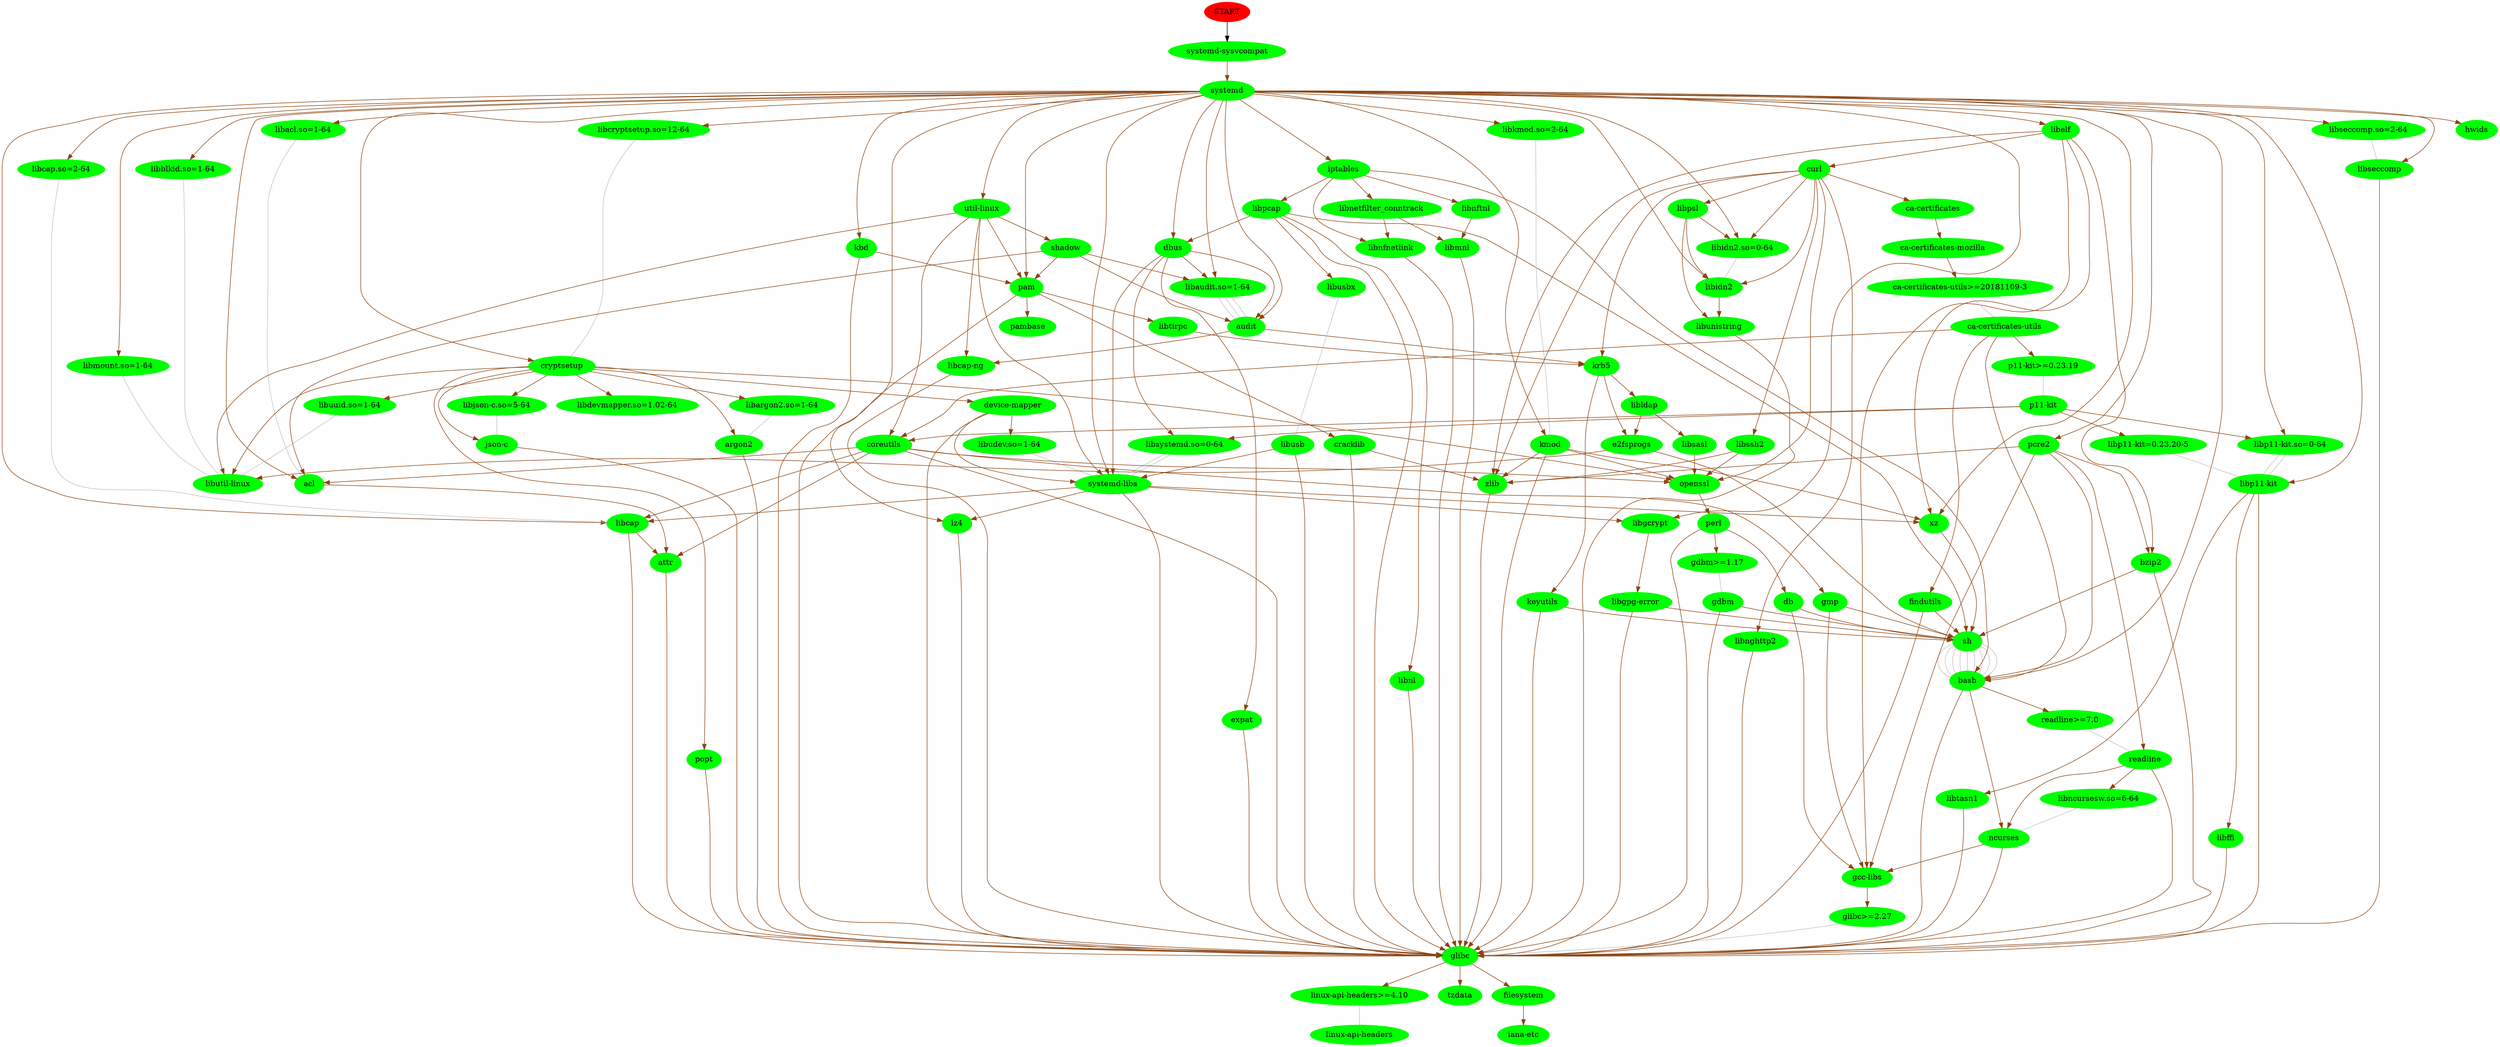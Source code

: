 digraph G { START [color=red, style=filled];
node [style=filled, color=green];
 "START" -> "systemd-sysvcompat";
"systemd-sysvcompat" -> "systemd" [color=chocolate4];
"systemd" -> "acl" [color=chocolate4];
"acl" -> "attr" [color=chocolate4];
"attr" -> "glibc" [color=chocolate4];
"glibc" -> "linux-api-headers>=4.10" [color=chocolate4];
"linux-api-headers>=4.10" -> "linux-api-headers" [arrowhead=none, color=grey];
"glibc" -> "tzdata" [color=chocolate4];
"glibc" -> "filesystem" [color=chocolate4];
"filesystem" -> "iana-etc" [color=chocolate4];
"systemd" -> "libacl.so=1-64" [color=chocolate4];
"libacl.so=1-64" -> "acl" [arrowhead=none, color=grey];
"systemd" -> "bash" [color=chocolate4];
"bash" -> "readline>=7.0" [color=chocolate4];
"readline>=7.0" -> "readline" [arrowhead=none, color=grey];
"readline" -> "glibc" [color=chocolate4];
"readline" -> "ncurses" [color=chocolate4];
"ncurses" -> "glibc" [color=chocolate4];
"ncurses" -> "gcc-libs" [color=chocolate4];
"gcc-libs" -> "glibc>=2.27" [color=chocolate4];
"glibc>=2.27" -> "glibc" [arrowhead=none, color=grey];
"readline" -> "libncursesw.so=6-64" [color=chocolate4];
"libncursesw.so=6-64" -> "ncurses" [arrowhead=none, color=grey];
"bash" -> "glibc" [color=chocolate4];
"bash" -> "ncurses" [color=chocolate4];
"systemd" -> "cryptsetup" [color=chocolate4];
"cryptsetup" -> "device-mapper" [color=chocolate4];
"device-mapper" -> "glibc" [color=chocolate4];
"device-mapper" -> "systemd-libs" [color=chocolate4];
"systemd-libs" -> "glibc" [color=chocolate4];
"systemd-libs" -> "libcap" [color=chocolate4];
"libcap" -> "glibc" [color=chocolate4];
"libcap" -> "attr" [color=chocolate4];
"systemd-libs" -> "libgcrypt" [color=chocolate4];
"libgcrypt" -> "libgpg-error" [color=chocolate4];
"libgpg-error" -> "glibc" [color=chocolate4];
"libgpg-error" -> "sh" [color=chocolate4];
"sh" -> "bash" [arrowhead=none, color=grey];
"systemd-libs" -> "lz4" [color=chocolate4];
"lz4" -> "glibc" [color=chocolate4];
"systemd-libs" -> "xz" [color=chocolate4];
"xz" -> "sh" [color=chocolate4];
"sh" -> "bash" [arrowhead=none, color=grey];
"device-mapper" -> "libudev.so=1-64" [color=chocolate4];
"libudev.so=1-64" -> "systemd-libs" [arrowhead=none, color=grey];
"cryptsetup" -> "libdevmapper.so=1.02-64" [color=chocolate4];
"cryptsetup" -> "openssl" [color=chocolate4];
"openssl" -> "perl" [color=chocolate4];
"perl" -> "gdbm>=1.17" [color=chocolate4];
"gdbm>=1.17" -> "gdbm" [arrowhead=none, color=grey];
"gdbm" -> "glibc" [color=chocolate4];
"gdbm" -> "sh" [color=chocolate4];
"sh" -> "bash" [arrowhead=none, color=grey];
"perl" -> "db" [color=chocolate4];
"db" -> "gcc-libs" [color=chocolate4];
"db" -> "sh" [color=chocolate4];
"sh" -> "bash" [arrowhead=none, color=grey];
"perl" -> "glibc" [color=chocolate4];
"cryptsetup" -> "popt" [color=chocolate4];
"popt" -> "glibc" [color=chocolate4];
"cryptsetup" -> "libutil-linux" [color=chocolate4];
"cryptsetup" -> "libuuid.so=1-64" [color=chocolate4];
"libuuid.so=1-64" -> "libutil-linux" [arrowhead=none, color=grey];
"cryptsetup" -> "json-c" [color=chocolate4];
"json-c" -> "glibc" [color=chocolate4];
"cryptsetup" -> "libjson-c.so=5-64" [color=chocolate4];
"libjson-c.so=5-64" -> "json-c" [arrowhead=none, color=grey];
"cryptsetup" -> "argon2" [color=chocolate4];
"argon2" -> "glibc" [color=chocolate4];
"cryptsetup" -> "libargon2.so=1-64" [color=chocolate4];
"libargon2.so=1-64" -> "argon2" [arrowhead=none, color=grey];
"systemd" -> "libcryptsetup.so=12-64" [color=chocolate4];
"libcryptsetup.so=12-64" -> "cryptsetup" [arrowhead=none, color=grey];
"systemd" -> "dbus" [color=chocolate4];
"dbus" -> "systemd-libs" [color=chocolate4];
"dbus" -> "expat" [color=chocolate4];
"expat" -> "glibc" [color=chocolate4];
"dbus" -> "audit" [color=chocolate4];
"audit" -> "krb5" [color=chocolate4];
"krb5" -> "e2fsprogs" [color=chocolate4];
"e2fsprogs" -> "sh" [color=chocolate4];
"sh" -> "bash" [arrowhead=none, color=grey];
"e2fsprogs" -> "libutil-linux" [color=chocolate4];
"krb5" -> "libldap" [color=chocolate4];
"libldap" -> "libsasl" [color=chocolate4];
"libsasl" -> "openssl" [color=chocolate4];
"libldap" -> "e2fsprogs" [color=chocolate4];
"krb5" -> "keyutils" [color=chocolate4];
"keyutils" -> "glibc" [color=chocolate4];
"keyutils" -> "sh" [color=chocolate4];
"sh" -> "bash" [arrowhead=none, color=grey];
"audit" -> "libcap-ng" [color=chocolate4];
"libcap-ng" -> "glibc" [color=chocolate4];
"dbus" -> "libsystemd.so=0-64" [color=chocolate4];
"libsystemd.so=0-64" -> "systemd-libs" [arrowhead=none, color=grey];
"dbus" -> "libaudit.so=1-64" [color=chocolate4];
"libaudit.so=1-64" -> "audit" [arrowhead=none, color=grey];
"systemd" -> "iptables" [color=chocolate4];
"iptables" -> "libnftnl" [color=chocolate4];
"libnftnl" -> "libmnl" [color=chocolate4];
"libmnl" -> "glibc" [color=chocolate4];
"iptables" -> "libpcap" [color=chocolate4];
"libpcap" -> "glibc" [color=chocolate4];
"libpcap" -> "libnl" [color=chocolate4];
"libnl" -> "glibc" [color=chocolate4];
"libpcap" -> "sh" [color=chocolate4];
"libpcap" -> "libusbx" [color=chocolate4];
"libusbx" -> "libusb" [arrowhead=none, color=grey];
"libusb" -> "glibc" [color=chocolate4];
"libusb" -> "systemd-libs" [color=chocolate4];
"libpcap" -> "dbus" [color=chocolate4];
"iptables" -> "libnfnetlink" [color=chocolate4];
"libnfnetlink" -> "glibc" [color=chocolate4];
"iptables" -> "libnetfilter_conntrack" [color=chocolate4];
"libnetfilter_conntrack" -> "libnfnetlink" [color=chocolate4];
"libnetfilter_conntrack" -> "libmnl" [color=chocolate4];
"iptables" -> "bash" [color=chocolate4];
"systemd" -> "kbd" [color=chocolate4];
"kbd" -> "glibc" [color=chocolate4];
"kbd" -> "pam" [color=chocolate4];
"pam" -> "glibc" [color=chocolate4];
"pam" -> "cracklib" [color=chocolate4];
"cracklib" -> "glibc" [color=chocolate4];
"cracklib" -> "zlib" [color=chocolate4];
"zlib" -> "glibc" [color=chocolate4];
"pam" -> "libtirpc" [color=chocolate4];
"libtirpc" -> "krb5" [color=chocolate4];
"pam" -> "pambase" [color=chocolate4];
"systemd" -> "kmod" [color=chocolate4];
"kmod" -> "glibc" [color=chocolate4];
"kmod" -> "zlib" [color=chocolate4];
"kmod" -> "openssl" [color=chocolate4];
"kmod" -> "xz" [color=chocolate4];
"systemd" -> "libkmod.so=2-64" [color=chocolate4];
"libkmod.so=2-64" -> "kmod" [arrowhead=none, color=grey];
"systemd" -> "hwids" [color=chocolate4];
"systemd" -> "libcap" [color=chocolate4];
"systemd" -> "libcap.so=2-64" [color=chocolate4];
"libcap.so=2-64" -> "libcap" [arrowhead=none, color=grey];
"systemd" -> "libgcrypt" [color=chocolate4];
"systemd" -> "systemd-libs" [color=chocolate4];
"systemd" -> "libidn2" [color=chocolate4];
"libidn2" -> "libunistring" [color=chocolate4];
"libunistring" -> "glibc" [color=chocolate4];
"systemd" -> "libidn2.so=0-64" [color=chocolate4];
"libidn2.so=0-64" -> "libidn2" [arrowhead=none, color=grey];
"systemd" -> "lz4" [color=chocolate4];
"systemd" -> "pam" [color=chocolate4];
"systemd" -> "libelf" [color=chocolate4];
"libelf" -> "gcc-libs" [color=chocolate4];
"libelf" -> "zlib" [color=chocolate4];
"libelf" -> "bzip2" [color=chocolate4];
"bzip2" -> "glibc" [color=chocolate4];
"bzip2" -> "sh" [color=chocolate4];
"sh" -> "bash" [arrowhead=none, color=grey];
"libelf" -> "xz" [color=chocolate4];
"libelf" -> "curl" [color=chocolate4];
"curl" -> "ca-certificates" [color=chocolate4];
"ca-certificates" -> "ca-certificates-mozilla" [color=chocolate4];
"ca-certificates-mozilla" -> "ca-certificates-utils>=20181109-3" [color=chocolate4];
"ca-certificates-utils>=20181109-3" -> "ca-certificates-utils" [arrowhead=none, color=grey];
"ca-certificates-utils" -> "bash" [color=chocolate4];
"ca-certificates-utils" -> "coreutils" [color=chocolate4];
"coreutils" -> "glibc" [color=chocolate4];
"coreutils" -> "acl" [color=chocolate4];
"coreutils" -> "attr" [color=chocolate4];
"coreutils" -> "gmp" [color=chocolate4];
"gmp" -> "gcc-libs" [color=chocolate4];
"gmp" -> "sh" [color=chocolate4];
"sh" -> "bash" [arrowhead=none, color=grey];
"coreutils" -> "libcap" [color=chocolate4];
"coreutils" -> "openssl" [color=chocolate4];
"ca-certificates-utils" -> "findutils" [color=chocolate4];
"findutils" -> "glibc" [color=chocolate4];
"findutils" -> "sh" [color=chocolate4];
"sh" -> "bash" [arrowhead=none, color=grey];
"ca-certificates-utils" -> "p11-kit>=0.23.19" [color=chocolate4];
"p11-kit>=0.23.19" -> "p11-kit" [arrowhead=none, color=grey];
"p11-kit" -> "libp11-kit=0.23.20-5" [color=chocolate4];
"libp11-kit=0.23.20-5" -> "libp11-kit" [arrowhead=none, color=grey];
"libp11-kit" -> "glibc" [color=chocolate4];
"libp11-kit" -> "libtasn1" [color=chocolate4];
"libtasn1" -> "glibc" [color=chocolate4];
"libp11-kit" -> "libffi" [color=chocolate4];
"libffi" -> "glibc" [color=chocolate4];
"p11-kit" -> "coreutils" [color=chocolate4];
"p11-kit" -> "libp11-kit.so=0-64" [color=chocolate4];
"libp11-kit.so=0-64" -> "libp11-kit" [arrowhead=none, color=grey];
"p11-kit" -> "libsystemd.so=0-64" [color=chocolate4];
"libsystemd.so=0-64" -> "systemd-libs" [arrowhead=none, color=grey];
"curl" -> "krb5" [color=chocolate4];
"curl" -> "libssh2" [color=chocolate4];
"libssh2" -> "openssl" [color=chocolate4];
"libssh2" -> "zlib" [color=chocolate4];
"curl" -> "openssl" [color=chocolate4];
"curl" -> "zlib" [color=chocolate4];
"curl" -> "libpsl" [color=chocolate4];
"libpsl" -> "libidn2" [color=chocolate4];
"libpsl" -> "libidn2.so=0-64" [color=chocolate4];
"libpsl" -> "libunistring" [color=chocolate4];
"curl" -> "libnghttp2" [color=chocolate4];
"libnghttp2" -> "glibc" [color=chocolate4];
"curl" -> "libidn2" [color=chocolate4];
"curl" -> "libidn2.so=0-64" [color=chocolate4];
"systemd" -> "libseccomp" [color=chocolate4];
"libseccomp" -> "glibc" [color=chocolate4];
"systemd" -> "libseccomp.so=2-64" [color=chocolate4];
"libseccomp.so=2-64" -> "libseccomp" [arrowhead=none, color=grey];
"systemd" -> "util-linux" [color=chocolate4];
"util-linux" -> "pam" [color=chocolate4];
"util-linux" -> "shadow" [color=chocolate4];
"shadow" -> "pam" [color=chocolate4];
"shadow" -> "acl" [color=chocolate4];
"shadow" -> "audit" [color=chocolate4];
"shadow" -> "libaudit.so=1-64" [color=chocolate4];
"libaudit.so=1-64" -> "audit" [arrowhead=none, color=grey];
"util-linux" -> "coreutils" [color=chocolate4];
"util-linux" -> "systemd-libs" [color=chocolate4];
"util-linux" -> "libcap-ng" [color=chocolate4];
"util-linux" -> "libutil-linux" [color=chocolate4];
"systemd" -> "libblkid.so=1-64" [color=chocolate4];
"libblkid.so=1-64" -> "libutil-linux" [arrowhead=none, color=grey];
"systemd" -> "libmount.so=1-64" [color=chocolate4];
"libmount.so=1-64" -> "libutil-linux" [arrowhead=none, color=grey];
"systemd" -> "xz" [color=chocolate4];
"systemd" -> "pcre2" [color=chocolate4];
"pcre2" -> "gcc-libs" [color=chocolate4];
"pcre2" -> "readline" [color=chocolate4];
"pcre2" -> "zlib" [color=chocolate4];
"pcre2" -> "bzip2" [color=chocolate4];
"pcre2" -> "bash" [color=chocolate4];
"systemd" -> "audit" [color=chocolate4];
"systemd" -> "libaudit.so=1-64" [color=chocolate4];
"libaudit.so=1-64" -> "audit" [arrowhead=none, color=grey];
"systemd" -> "libp11-kit" [color=chocolate4];
"systemd" -> "libp11-kit.so=0-64" [color=chocolate4];
"libp11-kit.so=0-64" -> "libp11-kit" [arrowhead=none, color=grey];
}

